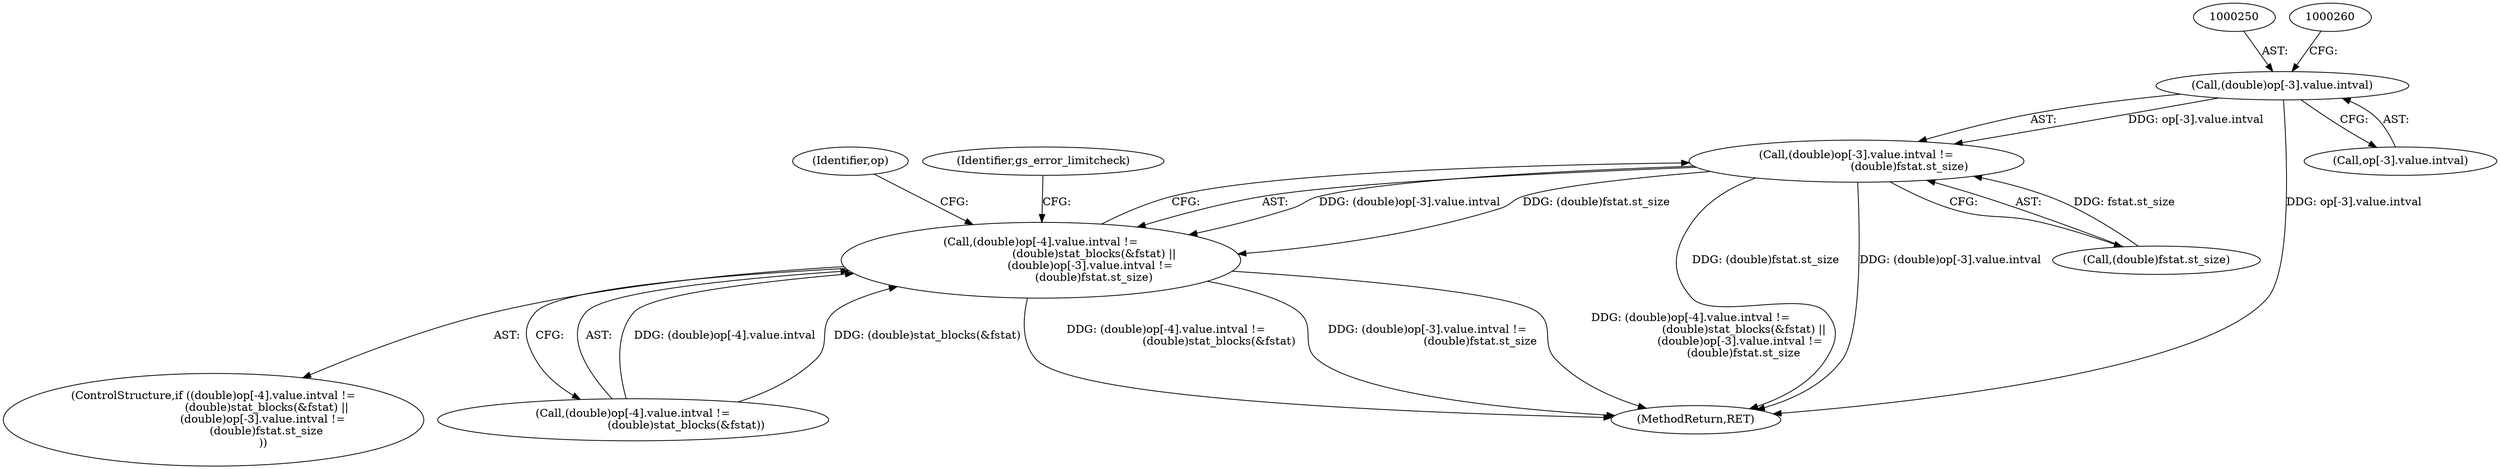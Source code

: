 digraph "0_ghostscript_b60d50b7567369ad856cebe1efb6cd7dd2284219_0@array" {
"1000249" [label="(Call,(double)op[-3].value.intval)"];
"1000248" [label="(Call,(double)op[-3].value.intval !=\n                              (double)fstat.st_size)"];
"1000231" [label="(Call,(double)op[-4].value.intval !=\n                              (double)stat_blocks(&fstat) ||\n                            (double)op[-3].value.intval !=\n                              (double)fstat.st_size)"];
"1000230" [label="(ControlStructure,if ((double)op[-4].value.intval !=\n                              (double)stat_blocks(&fstat) ||\n                            (double)op[-3].value.intval !=\n                              (double)fstat.st_size\n                            ))"];
"1000249" [label="(Call,(double)op[-3].value.intval)"];
"1000268" [label="(Identifier,op)"];
"1000300" [label="(MethodReturn,RET)"];
"1000248" [label="(Call,(double)op[-3].value.intval !=\n                              (double)fstat.st_size)"];
"1000231" [label="(Call,(double)op[-4].value.intval !=\n                              (double)stat_blocks(&fstat) ||\n                            (double)op[-3].value.intval !=\n                              (double)fstat.st_size)"];
"1000265" [label="(Identifier,gs_error_limitcheck)"];
"1000251" [label="(Call,op[-3].value.intval)"];
"1000259" [label="(Call,(double)fstat.st_size)"];
"1000232" [label="(Call,(double)op[-4].value.intval !=\n                              (double)stat_blocks(&fstat))"];
"1000249" -> "1000248"  [label="AST: "];
"1000249" -> "1000251"  [label="CFG: "];
"1000250" -> "1000249"  [label="AST: "];
"1000251" -> "1000249"  [label="AST: "];
"1000260" -> "1000249"  [label="CFG: "];
"1000249" -> "1000300"  [label="DDG: op[-3].value.intval"];
"1000249" -> "1000248"  [label="DDG: op[-3].value.intval"];
"1000248" -> "1000231"  [label="AST: "];
"1000248" -> "1000259"  [label="CFG: "];
"1000259" -> "1000248"  [label="AST: "];
"1000231" -> "1000248"  [label="CFG: "];
"1000248" -> "1000300"  [label="DDG: (double)fstat.st_size"];
"1000248" -> "1000300"  [label="DDG: (double)op[-3].value.intval"];
"1000248" -> "1000231"  [label="DDG: (double)op[-3].value.intval"];
"1000248" -> "1000231"  [label="DDG: (double)fstat.st_size"];
"1000259" -> "1000248"  [label="DDG: fstat.st_size"];
"1000231" -> "1000230"  [label="AST: "];
"1000231" -> "1000232"  [label="CFG: "];
"1000232" -> "1000231"  [label="AST: "];
"1000265" -> "1000231"  [label="CFG: "];
"1000268" -> "1000231"  [label="CFG: "];
"1000231" -> "1000300"  [label="DDG: (double)op[-3].value.intval !=\n                              (double)fstat.st_size"];
"1000231" -> "1000300"  [label="DDG: (double)op[-4].value.intval !=\n                              (double)stat_blocks(&fstat) ||\n                            (double)op[-3].value.intval !=\n                              (double)fstat.st_size"];
"1000231" -> "1000300"  [label="DDG: (double)op[-4].value.intval !=\n                              (double)stat_blocks(&fstat)"];
"1000232" -> "1000231"  [label="DDG: (double)op[-4].value.intval"];
"1000232" -> "1000231"  [label="DDG: (double)stat_blocks(&fstat)"];
}
